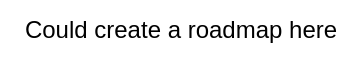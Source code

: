 <mxfile>
    <diagram id="sPgDj-LAQYnt690holao" name="Page-1">
        <mxGraphModel dx="1208" dy="1024" grid="1" gridSize="10" guides="1" tooltips="1" connect="1" arrows="1" fold="1" page="1" pageScale="1" pageWidth="827" pageHeight="1169" math="0" shadow="0">
            <root>
                <mxCell id="0"/>
                <mxCell id="1" parent="0"/>
                <mxCell id="2" value="Could create a roadmap here&lt;br&gt;" style="text;html=1;align=center;verticalAlign=middle;resizable=0;points=[];autosize=1;strokeColor=none;fillColor=none;" vertex="1" parent="1">
                    <mxGeometry x="210" y="105" width="180" height="30" as="geometry"/>
                </mxCell>
            </root>
        </mxGraphModel>
    </diagram>
</mxfile>